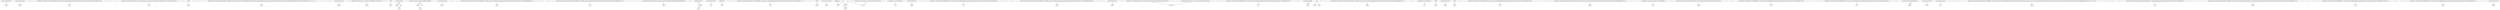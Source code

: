 digraph g {
0[label="(java.lang.String) $r20"]
1[label="$r21"]
0->1[label=""]
2[label="(java.lang.String) $r35"]
3[label="$r36"]
2->3[label=""]
4[label="staticinvoke <org.eclipse.osgi.util.ManifestElement: org.eclipse.osgi.util.ManifestElement[] parseHeader(java.lang.String,java.lang.String)>('Require-Bundle', $r40)"]
5[label="r10"]
4->5[label=""]
6[label="staticinvoke <org.eclipse.osgi.util.NLS: java.lang.String bind(java.lang.String,java.lang.Object,java.lang.Object)>($r57, 'Bundle-Version', r69)"]
7[label="r72"]
6->7[label=""]
8[label="r65[0]"]
9[label="$r52"]
8->9[label=""]
10[label="staticinvoke <org.eclipse.osgi.internal.resolver.StateBuilder: org.eclipse.osgi.service.resolver.ExportPackageDescription[] createExportPackages(org.eclipse.osgi.util.ManifestElement[],org.eclipse.osgi.util.ManifestElement[],java.util.ArrayList,int,boolean)>(r74, r6, r7, i1, z1)"]
11[label="$r32"]
10->11[label=""]
12[label="(java.lang.String) $r44"]
13[label="$r45"]
12->13[label=""]
14[label="staticinvoke <java.lang.String: java.lang.String valueOf(java.lang.Object)>(r72)"]
15[label="$r60"]
14->15[label=""]
16[label="r73[0]"]
17[label="$r47"]
16->17[label=""]
18[label="$r31"]
19[label="r7"]
18->19[label=""]
20[label="org.eclipse.osgi.internal.resolver.BundleDescriptionImpl"]
21[label="$r15"]
20->21[label="type"]
22[label="(java.lang.String) $r39"]
23[label="$r40"]
22->23[label=""]
24[label="staticinvoke <org.eclipse.osgi.internal.resolver.StateBuilder: org.eclipse.osgi.service.resolver.GenericSpecification[] createGenericRequires(org.eclipse.osgi.util.ManifestElement[])>(r12)"]
25[label="$r42"]
24->25[label=""]
26[label="staticinvoke <org.eclipse.osgi.internal.resolver.StateBuilder: org.eclipse.osgi.util.ManifestElement[] getGenericCapabilities(java.util.Dictionary,java.lang.String[][])>(r1, r11)"]
27[label="r13"]
26->27[label=""]
28[label="<org.eclipse.osgi.framework.internal.core.Msg: java.lang.String MANIFEST_INVALID_HEADER_EXCEPTION>"]
29[label="$r57"]
28->29[label=""]
30[label="@caughtexception"]
31[label="r71"]
30->31[label=""]
32[label="(java.lang.String) $r16"]
33[label="r4"]
32->33[label=""]
34[label="lengthof r65"]
35[label="$i0"]
34->35[label=""]
36[label="staticinvoke <org.eclipse.osgi.internal.resolver.StateBuilder: org.eclipse.osgi.util.ManifestElement[] getGenericRequires(java.util.Dictionary,java.lang.String[][])>(r1, r11)"]
37[label="r12"]
36->37[label=""]
38[label="java.util.ArrayList"]
38->18[label="type"]
39[label="r65[0]"]
40[label="$r54"]
39->40[label=""]
41[label="(java.lang.String) $r68"]
42[label="r69"]
41->42[label=""]
43[label="0"]
44[label="$i2"]
43->44[label=""]
38->19[label="type"]
45[label="@parameter1: java.util.Dictionary"]
46[label="r1"]
45->46[label=""]
47[label="(java.lang.String) $r29"]
48[label="$r30"]
47->48[label=""]
49[label="z1"]
43->49[label=""]
50[label="$z6"]
50->49[label=""]
51[label="staticinvoke <org.eclipse.osgi.util.ManifestElement: org.eclipse.osgi.util.ManifestElement[] parseHeader(java.lang.String,java.lang.String)>('DynamicImport-Package', $r36)"]
52[label="r9"]
51->52[label=""]
53[label="staticinvoke <org.eclipse.osgi.internal.resolver.StateBuilder: org.eclipse.osgi.service.resolver.GenericDescription[] createGenericCapabilities(org.eclipse.osgi.util.ManifestElement[])>(r13)"]
54[label="$r43"]
53->54[label=""]
55[label="(java.lang.String) $r27"]
56[label="$r28"]
55->56[label=""]
57[label="staticinvoke <org.osgi.framework.Version: org.osgi.framework.Version parseVersion(java.lang.String)>(r69)"]
58[label="$r70"]
57->58[label=""]
59[label="staticinvoke <org.eclipse.osgi.util.ManifestElement: org.eclipse.osgi.util.ManifestElement[] parseHeader(java.lang.String,java.lang.String)>('Provide-Package', $r30)"]
60[label="r6"]
59->60[label=""]
61[label="java.lang.StringBuffer"]
62[label="$r59"]
61->62[label="type"]
63[label="'true'"]
64[label="$r17"]
63->64[label=""]
65[label="1"]
65->49[label=""]
66[label="$r56"]
66->31[label=""]
67[label="staticinvoke <org.eclipse.osgi.internal.resolver.StateBuilder: org.eclipse.osgi.service.resolver.BundleSpecification[] createRequiredBundles(org.eclipse.osgi.util.ManifestElement[])>(r10)"]
68[label="$r41"]
67->68[label=""]
69[label="@parameter2: java.lang.String"]
70[label="r2"]
69->70[label=""]
71[label="r65[0]"]
72[label="$r55"]
71->72[label=""]
73[label="(java.lang.String) $r25"]
74[label="$r26"]
73->74[label=""]
30->66[label=""]
75[label="$r53"]
63->75[label=""]
76[label="<org.osgi.framework.Version: org.osgi.framework.Version emptyVersion>"]
76->58[label=""]
77[label="staticinvoke <java.lang.Integer: int parseInt(java.lang.String)>(r4)"]
78[label="i1"]
77->78[label=""]
79[label="r65[0]"]
80[label="$r50"]
79->80[label=""]
81[label="staticinvoke <org.eclipse.osgi.util.ManifestElement: org.eclipse.osgi.util.ManifestElement[] parseHeader(java.lang.String,java.lang.String)>('Fragment-Host', $r26)"]
82[label="r73"]
81->82[label=""]
83[label="staticinvoke <org.eclipse.osgi.internal.resolver.StateBuilder: org.eclipse.osgi.service.resolver.NativeCodeSpecification createNativeCode(org.eclipse.osgi.util.ManifestElement[])>(r14)"]
84[label="$r46"]
83->84[label=""]
85[label="@parameter0: org.eclipse.osgi.internal.resolver.StateImpl"]
86[label="r0"]
85->86[label=""]
87[label="staticinvoke <org.eclipse.osgi.util.ManifestElement: java.lang.String[] getArrayFromList(java.lang.String)>($r23)"]
88[label="$r24"]
87->88[label=""]
89[label="staticinvoke <org.eclipse.osgi.util.ManifestElement: org.eclipse.osgi.util.ManifestElement[] parseHeader(java.lang.String,java.lang.String)>('Export-Package', $r28)"]
90[label="r74"]
89->90[label=""]
91[label="r3"]
21->91[label=""]
92[label="staticinvoke <org.eclipse.osgi.util.ManifestElement: org.eclipse.osgi.util.ManifestElement[] parseHeader(java.lang.String,java.lang.String)>('Import-Package', $r34)"]
93[label="r8"]
92->93[label=""]
94[label="org.osgi.framework.BundleException"]
95[label="$r58"]
94->95[label="type"]
96[label="(java.lang.String) $r22"]
97[label="$r23"]
96->97[label=""]
98[label="(java.lang.String) $r19"]
99[label="r5"]
98->99[label=""]
20->91[label="type"]
100[label="staticinvoke <org.eclipse.osgi.internal.resolver.StateBuilder: org.eclipse.osgi.service.resolver.ImportPackageSpecification[] createImportPackages(org.eclipse.osgi.service.resolver.ExportPackageDescription[],java.util.ArrayList,org.eclipse.osgi.util.ManifestElement[],org.eclipse.osgi.util.ManifestElement[],int)>($r37, r7, r8, r9, i1)"]
101[label="$r38"]
100->101[label=""]
102[label="staticinvoke <org.eclipse.osgi.internal.resolver.StateBuilder: java.lang.String[][] getGenericAliases(org.eclipse.osgi.internal.resolver.StateImpl)>(r0)"]
103[label="r11"]
102->103[label=""]
104[label="lengthof r6"]
104->44[label=""]
105[label="staticinvoke <org.eclipse.osgi.internal.resolver.StateBuilder: org.eclipse.osgi.service.resolver.HostSpecification createHostSpecification(org.eclipse.osgi.util.ManifestElement,org.eclipse.osgi.internal.resolver.StateImpl)>($r47, r0)"]
106[label="$r48"]
105->106[label=""]
107[label="staticinvoke <org.eclipse.osgi.util.ManifestElement: org.eclipse.osgi.util.ManifestElement[] parseHeader(java.lang.String,java.lang.String)>('Bundle-NativeCode', $r45)"]
108[label="r14"]
107->108[label=""]
65->50[label=""]
65->78[label=""]
109[label="staticinvoke <org.eclipse.osgi.util.ManifestElement: org.eclipse.osgi.util.ManifestElement[] parseHeader(java.lang.String,java.lang.String)>('Bundle-SymbolicName', r5)"]
110[label="r65"]
109->110[label=""]
43->50[label=""]
111[label="(java.lang.String) $r33"]
112[label="$r34"]
111->112[label=""]
}